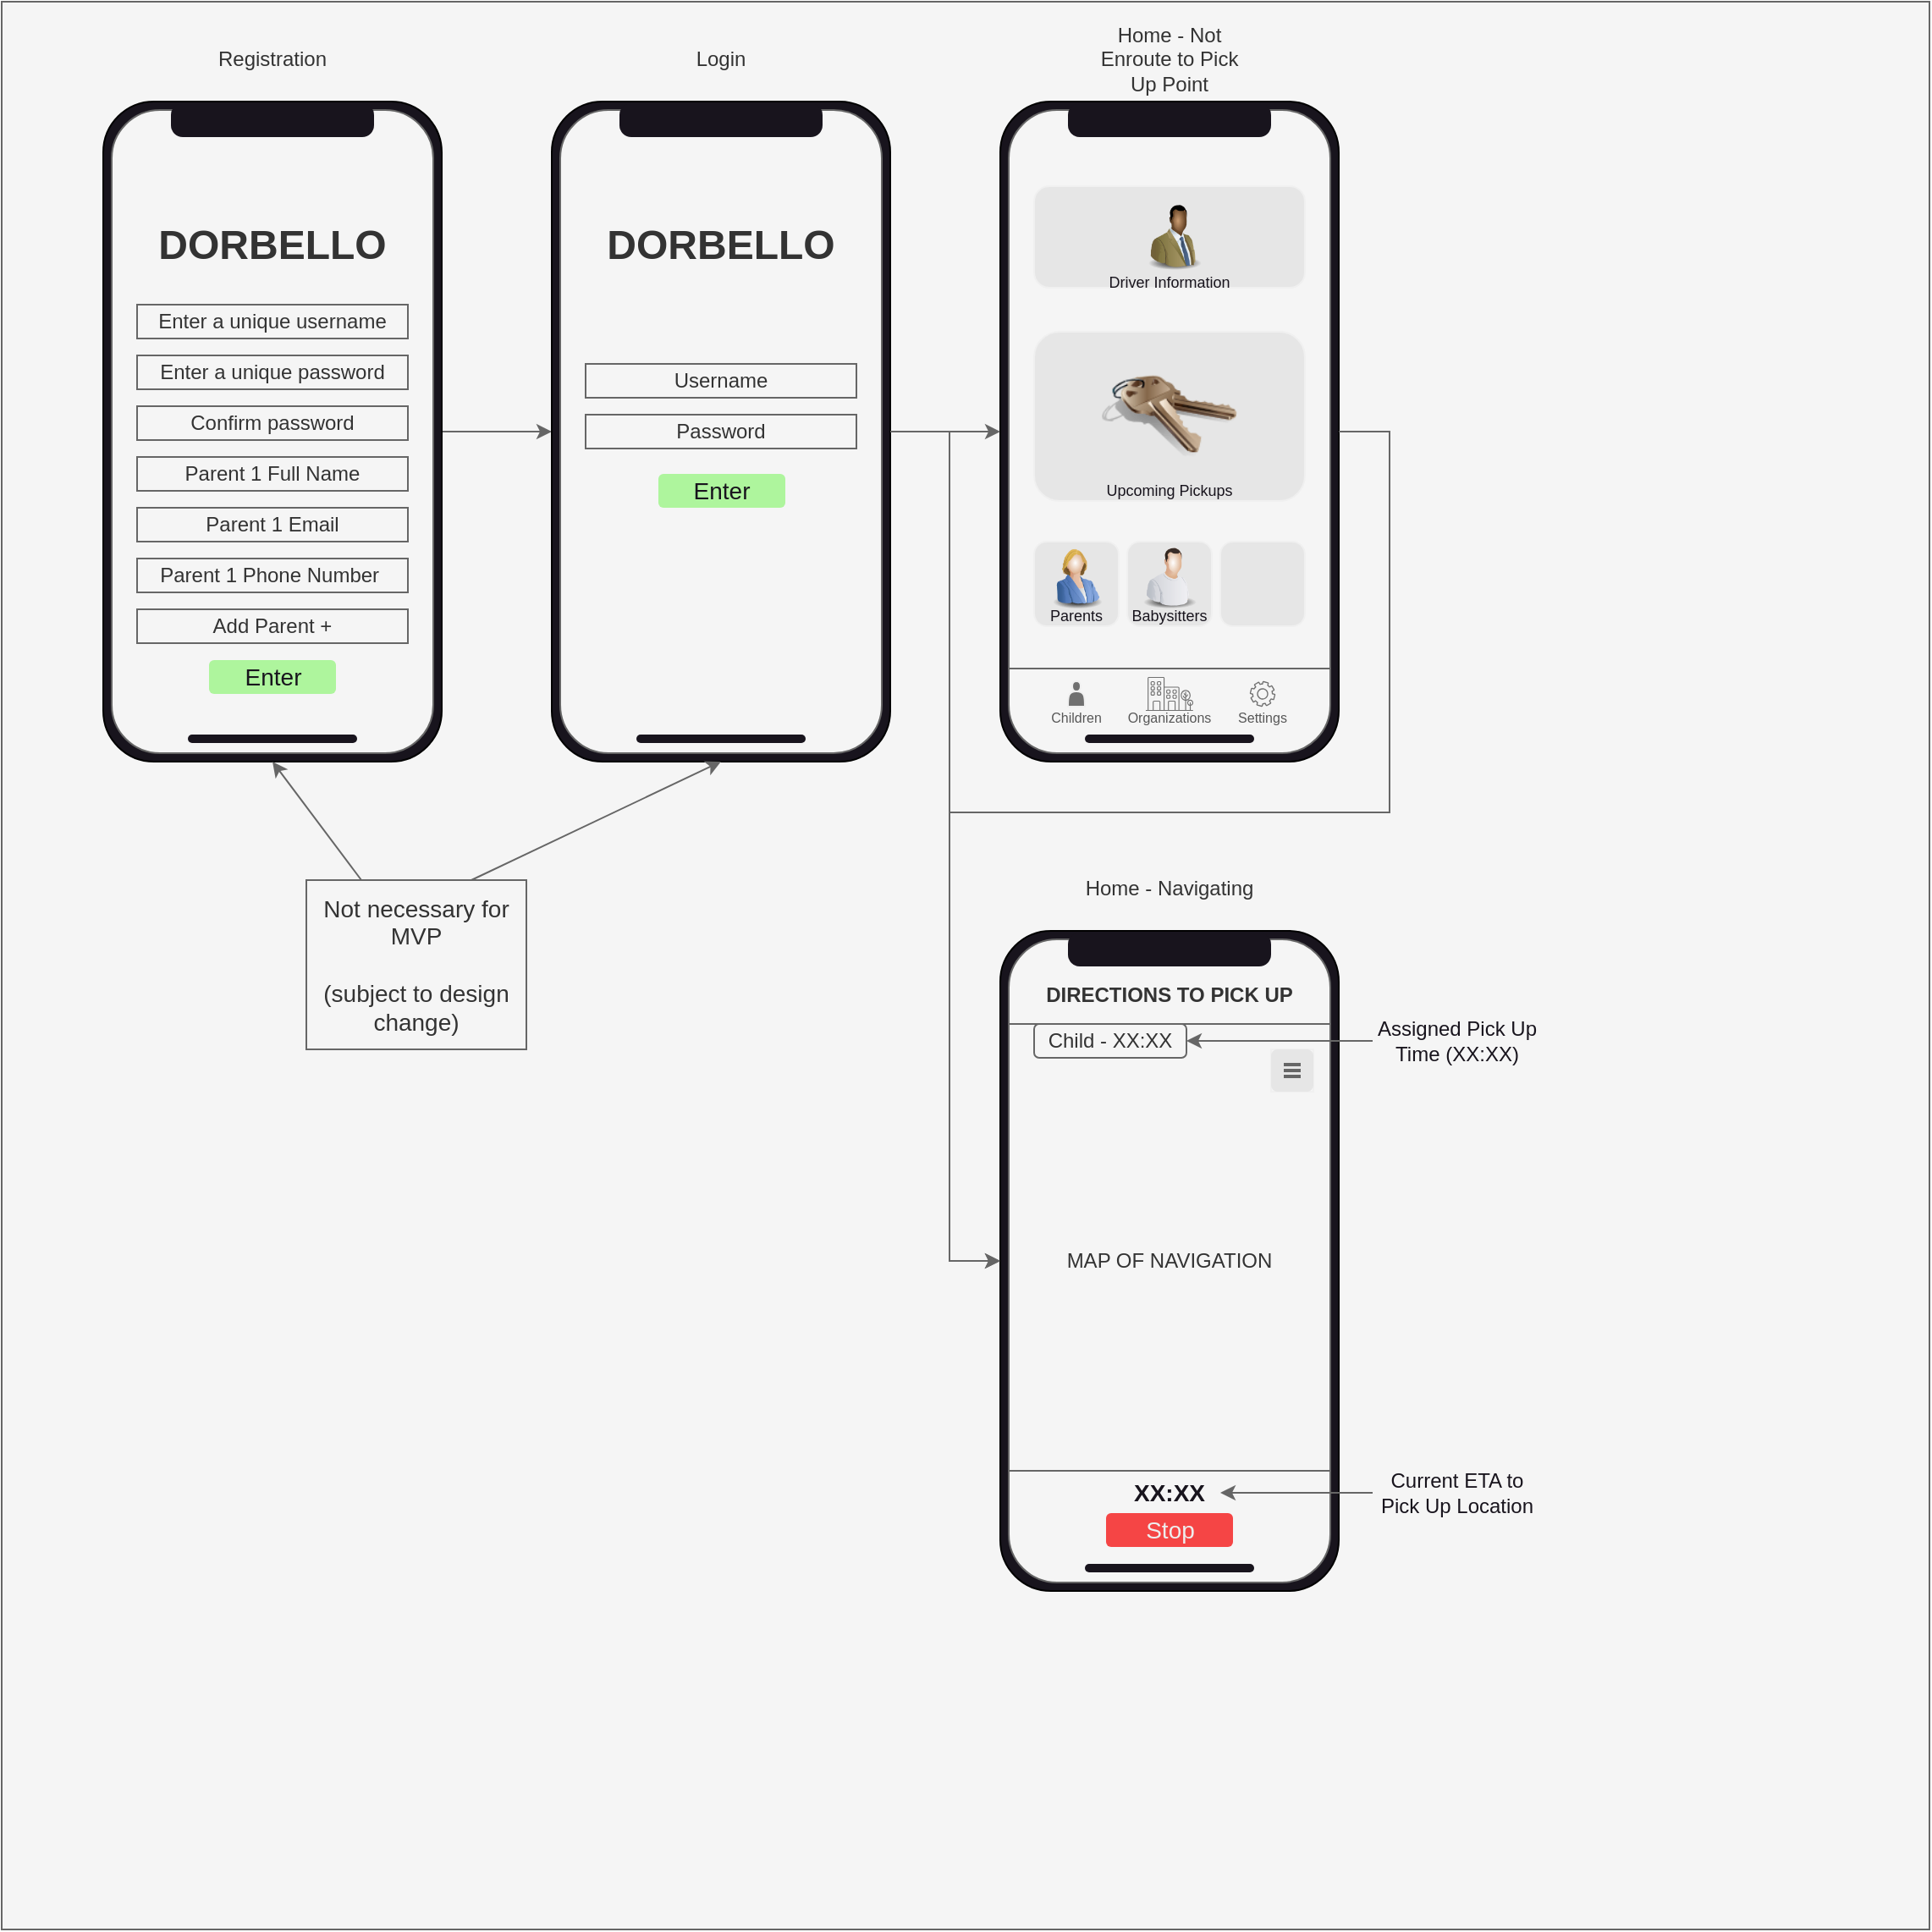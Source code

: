 <mxfile>
    <diagram id="CijceSB6X4m3iTDktMe_" name="Page-1">
        <mxGraphModel dx="335" dy="212" grid="1" gridSize="10" guides="1" tooltips="1" connect="1" arrows="1" fold="1" page="1" pageScale="1" pageWidth="850" pageHeight="1100" math="0" shadow="0">
            <root>
                <mxCell id="0"/>
                <mxCell id="1" parent="0"/>
                <mxCell id="177" value="" style="whiteSpace=wrap;html=1;aspect=fixed;rounded=0;strokeColor=#666666;strokeWidth=1;fontSize=14;fontColor=#333333;fillColor=#f5f5f5;shadow=0;" vertex="1" parent="1">
                    <mxGeometry y="1" width="1139" height="1139" as="geometry"/>
                </mxCell>
                <mxCell id="6" value="Login" style="text;html=1;strokeColor=none;fillColor=#f5f5f5;align=center;verticalAlign=middle;whiteSpace=wrap;rounded=0;fontColor=#333333;" parent="1" vertex="1">
                    <mxGeometry x="395" y="20" width="60" height="30" as="geometry"/>
                </mxCell>
                <mxCell id="13" value="" style="group;" vertex="1" connectable="0" parent="1">
                    <mxGeometry x="590" y="60" width="200" height="400" as="geometry"/>
                </mxCell>
                <mxCell id="14" value="" style="rounded=1;whiteSpace=wrap;html=1;fillColor=#18141D;" vertex="1" parent="13">
                    <mxGeometry width="200" height="390" as="geometry"/>
                </mxCell>
                <mxCell id="113" value="" style="rounded=1;whiteSpace=wrap;html=1;fillColor=#f5f5f5;fontColor=#333333;strokeColor=#666666;" vertex="1" parent="13">
                    <mxGeometry x="5" y="5" width="190" height="380" as="geometry"/>
                </mxCell>
                <mxCell id="15" value="" style="rounded=1;whiteSpace=wrap;html=1;arcSize=35;strokeColor=none;fillColor=#18141D;" vertex="1" parent="13">
                    <mxGeometry x="40" y="1" width="120" height="20" as="geometry"/>
                </mxCell>
                <mxCell id="115" value="" style="rounded=1;whiteSpace=wrap;html=1;strokeWidth=1;fontSize=14;arcSize=50;strokeColor=none;fillColor=#18141D;" vertex="1" parent="13">
                    <mxGeometry x="50" y="374" width="100" height="5" as="geometry"/>
                </mxCell>
                <mxCell id="213" value="&lt;font style=&quot;font-size: 9px;&quot;&gt;&lt;br&gt;&lt;br&gt;&lt;br&gt;Driver Information&lt;br&gt;&lt;/font&gt;" style="rounded=1;whiteSpace=wrap;html=1;shadow=0;strokeColor=#F0F0F0;strokeWidth=1;fontSize=14;fontColor=#18141D;fillColor=#E6E6E6;align=center;" vertex="1" parent="13">
                    <mxGeometry x="20" y="50" width="160" height="60" as="geometry"/>
                </mxCell>
                <mxCell id="214" value="" style="line;strokeWidth=1;html=1;rounded=0;fillColor=#f5f5f5;fontColor=#333333;strokeColor=#666666;" vertex="1" parent="13">
                    <mxGeometry x="5" y="330" width="190" height="10" as="geometry"/>
                </mxCell>
                <mxCell id="215" value="" style="shape=actor;whiteSpace=wrap;html=1;rounded=0;shadow=0;strokeColor=#F0F0F0;strokeWidth=1;fontSize=14;fontColor=#18141D;fillColor=#707070;" vertex="1" parent="13">
                    <mxGeometry x="40" y="342.5" width="10" height="15" as="geometry"/>
                </mxCell>
                <mxCell id="216" value="Settings" style="text;html=1;strokeColor=none;fillColor=none;align=center;verticalAlign=middle;whiteSpace=wrap;rounded=0;shadow=0;strokeWidth=1;fontSize=8;fontColor=#575757;" vertex="1" parent="13">
                    <mxGeometry x="125" y="354" width="60" height="20" as="geometry"/>
                </mxCell>
                <mxCell id="217" value="" style="sketch=0;outlineConnect=0;fontColor=#232F3E;gradientColor=none;fillColor=#707070;strokeColor=#F0F0F0;dashed=0;verticalLabelPosition=bottom;verticalAlign=top;align=center;html=1;fontSize=12;fontStyle=0;aspect=fixed;pointerEvents=1;shape=mxgraph.aws4.gear;rounded=0;shadow=0;strokeWidth=1;rotation=15;" vertex="1" parent="13">
                    <mxGeometry x="147.5" y="342.5" width="15" height="15" as="geometry"/>
                </mxCell>
                <mxCell id="218" value="Children" style="text;html=1;strokeColor=none;fillColor=none;align=center;verticalAlign=middle;whiteSpace=wrap;rounded=0;shadow=0;strokeWidth=1;fontSize=8;fontColor=#575757;" vertex="1" parent="13">
                    <mxGeometry x="15" y="354" width="60" height="20" as="geometry"/>
                </mxCell>
                <mxCell id="219" value="" style="sketch=0;outlineConnect=0;gradientColor=none;fontColor=#545B64;strokeColor=default;fillColor=#707070;dashed=0;verticalLabelPosition=bottom;verticalAlign=top;align=center;html=1;fontSize=12;fontStyle=0;aspect=fixed;shape=mxgraph.aws4.illustration_office_building;pointerEvents=1;rounded=0;shadow=0;strokeWidth=5;" vertex="1" parent="13">
                    <mxGeometry x="85.92" y="340" width="28.17" height="20" as="geometry"/>
                </mxCell>
                <mxCell id="220" value="Organizations" style="text;html=1;strokeColor=none;fillColor=none;align=center;verticalAlign=middle;whiteSpace=wrap;rounded=0;shadow=0;strokeWidth=1;fontSize=8;fontColor=#575757;" vertex="1" parent="13">
                    <mxGeometry x="70.0" y="354" width="60" height="20" as="geometry"/>
                </mxCell>
                <mxCell id="221" value="&lt;font style=&quot;font-size: 9px;&quot;&gt;&lt;br&gt;&lt;br&gt;&lt;br&gt;&lt;br&gt;&lt;br&gt;Upcoming Pickups&lt;/font&gt;" style="rounded=1;whiteSpace=wrap;html=1;shadow=0;strokeColor=#F0F0F0;strokeWidth=1;fontSize=14;fontColor=#18141D;fillColor=#E6E6E6;align=center;" vertex="1" parent="13">
                    <mxGeometry x="20" y="136" width="160" height="100" as="geometry"/>
                </mxCell>
                <mxCell id="223" value="&lt;font style=&quot;font-size: 9px;&quot;&gt;&lt;br&gt;&lt;br&gt;Babysitters&lt;/font&gt;" style="rounded=1;whiteSpace=wrap;html=1;shadow=0;strokeColor=#F0F0F0;strokeWidth=1;fontSize=14;fontColor=#18141D;fillColor=#E6E6E6;" vertex="1" parent="13">
                    <mxGeometry x="75.0" y="260" width="50" height="50" as="geometry"/>
                </mxCell>
                <mxCell id="225" value="&lt;font style=&quot;font-size: 9px;&quot;&gt;&lt;br&gt;&lt;br&gt;Parents&lt;/font&gt;" style="rounded=1;whiteSpace=wrap;html=1;shadow=0;strokeColor=#F0F0F0;strokeWidth=1;fontSize=14;fontColor=#18141D;fillColor=#E6E6E6;" vertex="1" parent="13">
                    <mxGeometry x="20" y="260" width="50" height="50" as="geometry"/>
                </mxCell>
                <mxCell id="226" value="" style="rounded=1;whiteSpace=wrap;html=1;shadow=0;strokeColor=#F0F0F0;strokeWidth=1;fontSize=14;fontColor=#18141D;fillColor=#E6E6E6;" vertex="1" parent="13">
                    <mxGeometry x="130" y="260" width="50" height="50" as="geometry"/>
                </mxCell>
                <mxCell id="227" value="" style="image;html=1;image=img/lib/clip_art/people/Suit_Man_Green_Black_128x128.png;rounded=0;shadow=0;strokeColor=default;strokeWidth=5;fontSize=9;fontColor=#F0F0F0;fillColor=#707070;" vertex="1" parent="13">
                    <mxGeometry x="83.01" y="60" width="40" height="40" as="geometry"/>
                </mxCell>
                <mxCell id="228" value="" style="image;html=1;image=img/lib/clip_art/general/Keys_128x128.png;rounded=0;shadow=0;strokeColor=default;strokeWidth=5;fontSize=9;fontColor=#F0F0F0;fillColor=#707070;" vertex="1" parent="13">
                    <mxGeometry x="60" y="146" width="80" height="80" as="geometry"/>
                </mxCell>
                <mxCell id="229" value="" style="image;html=1;image=img/lib/clip_art/people/Suit_Woman_Blue_128x128.png;rounded=0;shadow=0;strokeColor=default;strokeWidth=5;fontSize=9;fontColor=#F0F0F0;fillColor=#707070;" vertex="1" parent="13">
                    <mxGeometry x="25" y="260" width="40" height="40" as="geometry"/>
                </mxCell>
                <mxCell id="231" value="" style="image;html=1;image=img/lib/clip_art/people/Worker_Man_128x128.png;rounded=0;shadow=0;strokeColor=default;strokeWidth=5;fontSize=9;fontColor=#F0F0F0;fillColor=#707070;" vertex="1" parent="13">
                    <mxGeometry x="80.0" y="260" width="40" height="40" as="geometry"/>
                </mxCell>
                <mxCell id="20" value="Home - Not Enroute to Pick Up Point" style="text;html=1;strokeColor=none;fillColor=#f5f5f5;align=center;verticalAlign=middle;whiteSpace=wrap;rounded=0;fontColor=#333333;" vertex="1" parent="1">
                    <mxGeometry x="640" y="20" width="100" height="30" as="geometry"/>
                </mxCell>
                <mxCell id="30" value="Registration" style="text;html=1;strokeColor=none;fillColor=#f5f5f5;align=center;verticalAlign=middle;whiteSpace=wrap;rounded=0;fontColor=#333333;" vertex="1" parent="1">
                    <mxGeometry x="130" y="20" width="60" height="30" as="geometry"/>
                </mxCell>
                <mxCell id="61" value="Home - Navigating" style="text;html=1;strokeColor=none;fillColor=#f5f5f5;align=center;verticalAlign=middle;whiteSpace=wrap;rounded=0;fontColor=#333333;" vertex="1" parent="1">
                    <mxGeometry x="630" y="510" width="120" height="30" as="geometry"/>
                </mxCell>
                <mxCell id="91" value="&lt;font color=&quot;#18141d&quot;&gt;Assigned Pick Up Time (XX:XX)&lt;/font&gt;" style="text;html=1;strokeColor=none;fillColor=none;align=center;verticalAlign=middle;whiteSpace=wrap;rounded=0;" vertex="1" parent="1">
                    <mxGeometry x="810" y="600" width="100" height="30" as="geometry"/>
                </mxCell>
                <mxCell id="102" value="&lt;font color=&quot;#18141d&quot;&gt;Current ETA to Pick Up Location&lt;/font&gt;" style="text;html=1;strokeColor=none;fillColor=none;align=center;verticalAlign=middle;whiteSpace=wrap;rounded=0;" vertex="1" parent="1">
                    <mxGeometry x="810" y="867" width="100" height="30" as="geometry"/>
                </mxCell>
                <mxCell id="164" style="edgeStyle=none;rounded=0;html=1;exitX=1;exitY=0.5;exitDx=0;exitDy=0;entryX=0;entryY=0.5;entryDx=0;entryDy=0;strokeColor=#666666;fontSize=14;fontColor=#EEEEEE;fillColor=#f5f5f5;" edge="1" parent="1" source="142" target="156">
                    <mxGeometry relative="1" as="geometry"/>
                </mxCell>
                <mxCell id="142" value="" style="rounded=1;whiteSpace=wrap;html=1;fillColor=#18141D;" vertex="1" parent="1">
                    <mxGeometry x="60" y="60" width="200" height="390" as="geometry"/>
                </mxCell>
                <mxCell id="143" value="" style="rounded=1;whiteSpace=wrap;html=1;fillColor=#f5f5f5;fontColor=#333333;strokeColor=#666666;" vertex="1" parent="1">
                    <mxGeometry x="65" y="65" width="190" height="380" as="geometry"/>
                </mxCell>
                <mxCell id="144" value="" style="rounded=1;whiteSpace=wrap;html=1;arcSize=35;strokeColor=none;fillColor=#18141D;" vertex="1" parent="1">
                    <mxGeometry x="100" y="61" width="120" height="20" as="geometry"/>
                </mxCell>
                <mxCell id="145" value="&lt;h1&gt;DORBELLO&lt;/h1&gt;" style="text;html=1;strokeColor=none;fillColor=#f5f5f5;align=center;verticalAlign=middle;whiteSpace=wrap;rounded=0;fontColor=#333333;" vertex="1" parent="1">
                    <mxGeometry x="130" y="130" width="60" height="30" as="geometry"/>
                </mxCell>
                <mxCell id="146" value="" style="rounded=1;whiteSpace=wrap;html=1;strokeWidth=1;fontSize=14;arcSize=50;strokeColor=none;fillColor=#18141D;" vertex="1" parent="1">
                    <mxGeometry x="110" y="434" width="100" height="5" as="geometry"/>
                </mxCell>
                <mxCell id="147" value="Enter a unique username" style="rounded=0;whiteSpace=wrap;html=1;fillColor=#f5f5f5;fontColor=#333333;strokeColor=#666666;" vertex="1" parent="1">
                    <mxGeometry x="80" y="180" width="160" height="20" as="geometry"/>
                </mxCell>
                <mxCell id="148" value="Enter a unique password" style="rounded=0;whiteSpace=wrap;html=1;fillColor=#f5f5f5;fontColor=#333333;strokeColor=#666666;" vertex="1" parent="1">
                    <mxGeometry x="80" y="210" width="160" height="20" as="geometry"/>
                </mxCell>
                <mxCell id="149" value="Confirm password" style="rounded=0;whiteSpace=wrap;html=1;fillColor=#f5f5f5;fontColor=#333333;strokeColor=#666666;" vertex="1" parent="1">
                    <mxGeometry x="80" y="240" width="160" height="20" as="geometry"/>
                </mxCell>
                <mxCell id="150" value="Parent 1 Full Name" style="rounded=0;whiteSpace=wrap;html=1;fillColor=#f5f5f5;fontColor=#333333;strokeColor=#666666;" vertex="1" parent="1">
                    <mxGeometry x="80" y="270" width="160" height="20" as="geometry"/>
                </mxCell>
                <mxCell id="151" value="Parent 1 Email" style="rounded=0;whiteSpace=wrap;html=1;fillColor=#f5f5f5;fontColor=#333333;strokeColor=#666666;" vertex="1" parent="1">
                    <mxGeometry x="80" y="300" width="160" height="20" as="geometry"/>
                </mxCell>
                <mxCell id="152" value="Add Parent +" style="rounded=0;whiteSpace=wrap;html=1;fillColor=#f5f5f5;fontColor=#333333;strokeColor=#666666;" vertex="1" parent="1">
                    <mxGeometry x="80" y="360" width="160" height="20" as="geometry"/>
                </mxCell>
                <mxCell id="153" value="Parent 1 Phone Number&amp;nbsp;" style="rounded=0;whiteSpace=wrap;html=1;fillColor=#f5f5f5;fontColor=#333333;strokeColor=#666666;" vertex="1" parent="1">
                    <mxGeometry x="80" y="330" width="160" height="20" as="geometry"/>
                </mxCell>
                <mxCell id="155" value="" style="group;" vertex="1" connectable="0" parent="1">
                    <mxGeometry x="325" y="60" width="200" height="400" as="geometry"/>
                </mxCell>
                <mxCell id="156" value="" style="rounded=1;whiteSpace=wrap;html=1;fillColor=#18141D;" vertex="1" parent="155">
                    <mxGeometry width="200" height="390" as="geometry"/>
                </mxCell>
                <mxCell id="157" value="" style="rounded=1;whiteSpace=wrap;html=1;fillColor=#f5f5f5;fontColor=#333333;strokeColor=#666666;" vertex="1" parent="155">
                    <mxGeometry x="5" y="5" width="190" height="380" as="geometry"/>
                </mxCell>
                <mxCell id="158" value="" style="rounded=1;whiteSpace=wrap;html=1;arcSize=35;strokeColor=none;fillColor=#18141D;" vertex="1" parent="155">
                    <mxGeometry x="40" y="1" width="120" height="20" as="geometry"/>
                </mxCell>
                <mxCell id="159" value="&lt;h1&gt;DORBELLO&lt;/h1&gt;" style="text;html=1;strokeColor=none;fillColor=#f5f5f5;align=center;verticalAlign=middle;whiteSpace=wrap;rounded=0;fontColor=#333333;" vertex="1" parent="155">
                    <mxGeometry x="70" y="70" width="60" height="30" as="geometry"/>
                </mxCell>
                <mxCell id="160" value="Username" style="rounded=0;whiteSpace=wrap;html=1;fillColor=#f5f5f5;fontColor=#333333;strokeColor=#666666;" vertex="1" parent="155">
                    <mxGeometry x="20" y="155" width="160" height="20" as="geometry"/>
                </mxCell>
                <mxCell id="161" value="Password" style="rounded=0;whiteSpace=wrap;html=1;fillColor=#f5f5f5;fontColor=#333333;strokeColor=#666666;" vertex="1" parent="155">
                    <mxGeometry x="20" y="185" width="160" height="20" as="geometry"/>
                </mxCell>
                <mxCell id="163" value="" style="rounded=1;whiteSpace=wrap;html=1;strokeWidth=1;fontSize=14;arcSize=50;strokeColor=none;fillColor=#18141D;" vertex="1" parent="155">
                    <mxGeometry x="50" y="374" width="100" height="5" as="geometry"/>
                </mxCell>
                <mxCell id="180" value="Enter" style="rounded=1;whiteSpace=wrap;html=1;strokeColor=none;strokeWidth=1;fontSize=14;fontColor=#18141D;fillColor=#AEF59D;" vertex="1" parent="155">
                    <mxGeometry x="63" y="220" width="75" height="20" as="geometry"/>
                </mxCell>
                <mxCell id="165" style="edgeStyle=none;rounded=0;html=1;exitX=1;exitY=0.5;exitDx=0;exitDy=0;entryX=0;entryY=0.5;entryDx=0;entryDy=0;strokeColor=#666666;fontSize=14;fontColor=#EEEEEE;fillColor=#f5f5f5;" edge="1" parent="1" source="156" target="14">
                    <mxGeometry relative="1" as="geometry"/>
                </mxCell>
                <mxCell id="166" value="" style="group;" vertex="1" connectable="0" parent="1">
                    <mxGeometry x="590" y="550" width="200" height="400" as="geometry"/>
                </mxCell>
                <mxCell id="167" value="" style="rounded=1;whiteSpace=wrap;html=1;fillColor=#18141D;" vertex="1" parent="166">
                    <mxGeometry width="200" height="390" as="geometry"/>
                </mxCell>
                <mxCell id="168" value="MAP OF NAVIGATION" style="rounded=1;whiteSpace=wrap;html=1;fillColor=#f5f5f5;fontColor=#333333;strokeColor=#666666;" vertex="1" parent="166">
                    <mxGeometry x="5" y="5" width="190" height="380" as="geometry"/>
                </mxCell>
                <mxCell id="169" value="" style="rounded=1;whiteSpace=wrap;html=1;arcSize=35;strokeColor=none;fillColor=#18141D;" vertex="1" parent="166">
                    <mxGeometry x="40" y="1" width="120" height="20" as="geometry"/>
                </mxCell>
                <mxCell id="174" value="" style="rounded=1;whiteSpace=wrap;html=1;strokeWidth=1;fontSize=14;arcSize=50;strokeColor=none;fillColor=#18141D;" vertex="1" parent="166">
                    <mxGeometry x="50" y="374" width="100" height="5" as="geometry"/>
                </mxCell>
                <mxCell id="68" value="&lt;b&gt;DIRECTIONS TO PICK UP&lt;/b&gt;" style="text;html=1;strokeColor=none;fillColor=#f5f5f5;align=center;verticalAlign=middle;whiteSpace=wrap;rounded=0;fontColor=#333333;" vertex="1" parent="166">
                    <mxGeometry x="10" y="30" width="180" height="15" as="geometry"/>
                </mxCell>
                <mxCell id="75" value="" style="group;fillColor=#f5f5f5;fontColor=#333333;strokeColor=none;" vertex="1" connectable="0" parent="166">
                    <mxGeometry x="20" y="55" width="90" height="20" as="geometry"/>
                </mxCell>
                <mxCell id="76" value="Child - XX:XX" style="rounded=1;whiteSpace=wrap;html=1;fillColor=#f5f5f5;fontColor=#333333;strokeColor=#666666;" vertex="1" parent="75">
                    <mxGeometry width="90" height="20" as="geometry"/>
                </mxCell>
                <mxCell id="99" value="" style="line;strokeWidth=1;html=1;rounded=0;fillColor=#f5f5f5;fontColor=#333333;strokeColor=#666666;" vertex="1" parent="166">
                    <mxGeometry x="5" y="50" width="190" height="10" as="geometry"/>
                </mxCell>
                <mxCell id="101" value="XX:XX" style="text;html=1;strokeColor=none;fillColor=none;align=center;verticalAlign=middle;whiteSpace=wrap;rounded=0;strokeWidth=1;fontColor=#18141D;fontSize=14;fontStyle=1" vertex="1" parent="166">
                    <mxGeometry x="70" y="317" width="60" height="30" as="geometry"/>
                </mxCell>
                <mxCell id="104" value="Stop" style="rounded=1;whiteSpace=wrap;html=1;strokeColor=none;strokeWidth=1;fontSize=14;fontColor=#EEEEEE;fillColor=#F54545;" vertex="1" parent="166">
                    <mxGeometry x="62.5" y="344" width="75" height="20" as="geometry"/>
                </mxCell>
                <mxCell id="100" value="" style="line;strokeWidth=1;html=1;rounded=0;fillColor=#f5f5f5;fontColor=#333333;strokeColor=#666666;" vertex="1" parent="166">
                    <mxGeometry x="5" y="314" width="190" height="10" as="geometry"/>
                </mxCell>
                <mxCell id="206" value="" style="group" vertex="1" connectable="0" parent="166">
                    <mxGeometry x="160" y="70" width="25" height="25" as="geometry"/>
                </mxCell>
                <mxCell id="207" value="" style="group;strokeColor=#F0F0F0;" vertex="1" connectable="0" parent="206">
                    <mxGeometry width="25" height="25" as="geometry"/>
                </mxCell>
                <mxCell id="208" value="" style="group" vertex="1" connectable="0" parent="207">
                    <mxGeometry width="25" height="25" as="geometry"/>
                </mxCell>
                <mxCell id="209" value="" style="rounded=1;whiteSpace=wrap;html=1;shadow=0;strokeColor=none;strokeWidth=1;fontSize=14;fontColor=#18141D;fillColor=#E6E6E6;" vertex="1" parent="208">
                    <mxGeometry width="25" height="25" as="geometry"/>
                </mxCell>
                <mxCell id="210" value="" style="line;strokeWidth=2;html=1;rounded=0;shadow=0;strokeColor=#666666;fontSize=14;fontColor=#333333;fillColor=#f5f5f5;" vertex="1" parent="208">
                    <mxGeometry x="7.5" y="7.5" width="10" height="10" as="geometry"/>
                </mxCell>
                <mxCell id="211" value="" style="line;strokeWidth=2;html=1;rounded=0;shadow=0;strokeColor=#666666;fontSize=14;fontColor=#333333;fillColor=#f5f5f5;" vertex="1" parent="208">
                    <mxGeometry x="7.5" y="4" width="10" height="10" as="geometry"/>
                </mxCell>
                <mxCell id="212" value="" style="line;strokeWidth=2;html=1;rounded=0;shadow=0;strokeColor=#666666;fontSize=14;fontColor=#333333;fillColor=#f5f5f5;" vertex="1" parent="208">
                    <mxGeometry x="7.5" y="11" width="10" height="10" as="geometry"/>
                </mxCell>
                <mxCell id="92" style="edgeStyle=none;html=1;entryX=1;entryY=0.5;entryDx=0;entryDy=0;fontColor=#18141D;fillColor=#f5f5f5;strokeColor=#666666;" edge="1" parent="1" source="91" target="76">
                    <mxGeometry relative="1" as="geometry"/>
                </mxCell>
                <mxCell id="103" style="edgeStyle=none;rounded=0;html=1;exitX=0;exitY=0.5;exitDx=0;exitDy=0;entryX=1;entryY=0.5;entryDx=0;entryDy=0;strokeColor=#666666;fontSize=14;fontColor=#18141D;fillColor=#f5f5f5;" edge="1" parent="1" source="102" target="101">
                    <mxGeometry relative="1" as="geometry"/>
                </mxCell>
                <mxCell id="175" style="edgeStyle=none;rounded=0;html=1;exitX=1;exitY=0.5;exitDx=0;exitDy=0;entryX=0;entryY=0.5;entryDx=0;entryDy=0;strokeColor=#666666;fontSize=14;fontColor=#EEEEEE;fillColor=#f5f5f5;" edge="1" parent="1" source="14" target="167">
                    <mxGeometry relative="1" as="geometry">
                        <Array as="points">
                            <mxPoint x="820" y="255"/>
                            <mxPoint x="820" y="480"/>
                            <mxPoint x="560" y="480"/>
                            <mxPoint x="560" y="745"/>
                        </Array>
                    </mxGeometry>
                </mxCell>
                <mxCell id="176" style="edgeStyle=none;rounded=0;html=1;exitX=1;exitY=0.5;exitDx=0;exitDy=0;entryX=0;entryY=0.5;entryDx=0;entryDy=0;strokeColor=#666666;fontSize=14;fontColor=#EEEEEE;fillColor=#f5f5f5;" edge="1" parent="1" source="156" target="167">
                    <mxGeometry relative="1" as="geometry">
                        <Array as="points">
                            <mxPoint x="560" y="255"/>
                            <mxPoint x="560" y="745"/>
                        </Array>
                    </mxGeometry>
                </mxCell>
                <mxCell id="178" value="Enter" style="rounded=1;whiteSpace=wrap;html=1;strokeColor=none;strokeWidth=1;fontSize=14;fontColor=#18141D;fillColor=#AEF59D;" vertex="1" parent="1">
                    <mxGeometry x="122.5" y="390" width="75" height="20" as="geometry"/>
                </mxCell>
                <mxCell id="182" style="edgeStyle=none;rounded=0;html=1;exitX=0.25;exitY=0;exitDx=0;exitDy=0;entryX=0.5;entryY=1;entryDx=0;entryDy=0;strokeColor=#666666;fontSize=14;fontColor=#18141D;fillColor=#f5f5f5;" edge="1" parent="1" source="181" target="142">
                    <mxGeometry relative="1" as="geometry"/>
                </mxCell>
                <mxCell id="183" style="edgeStyle=none;rounded=0;html=1;exitX=0.75;exitY=0;exitDx=0;exitDy=0;entryX=0.5;entryY=1;entryDx=0;entryDy=0;strokeColor=#666666;fontSize=14;fontColor=#18141D;fillColor=#f5f5f5;" edge="1" parent="1" source="181" target="156">
                    <mxGeometry relative="1" as="geometry"/>
                </mxCell>
                <mxCell id="181" value="Not necessary for MVP&lt;br&gt;&lt;br&gt;(subject to design change)" style="text;html=1;strokeColor=#666666;fillColor=#f5f5f5;align=center;verticalAlign=middle;whiteSpace=wrap;rounded=0;shadow=0;strokeWidth=1;fontSize=14;fontColor=#333333;" vertex="1" parent="1">
                    <mxGeometry x="180" y="520" width="130" height="100" as="geometry"/>
                </mxCell>
            </root>
        </mxGraphModel>
    </diagram>
</mxfile>